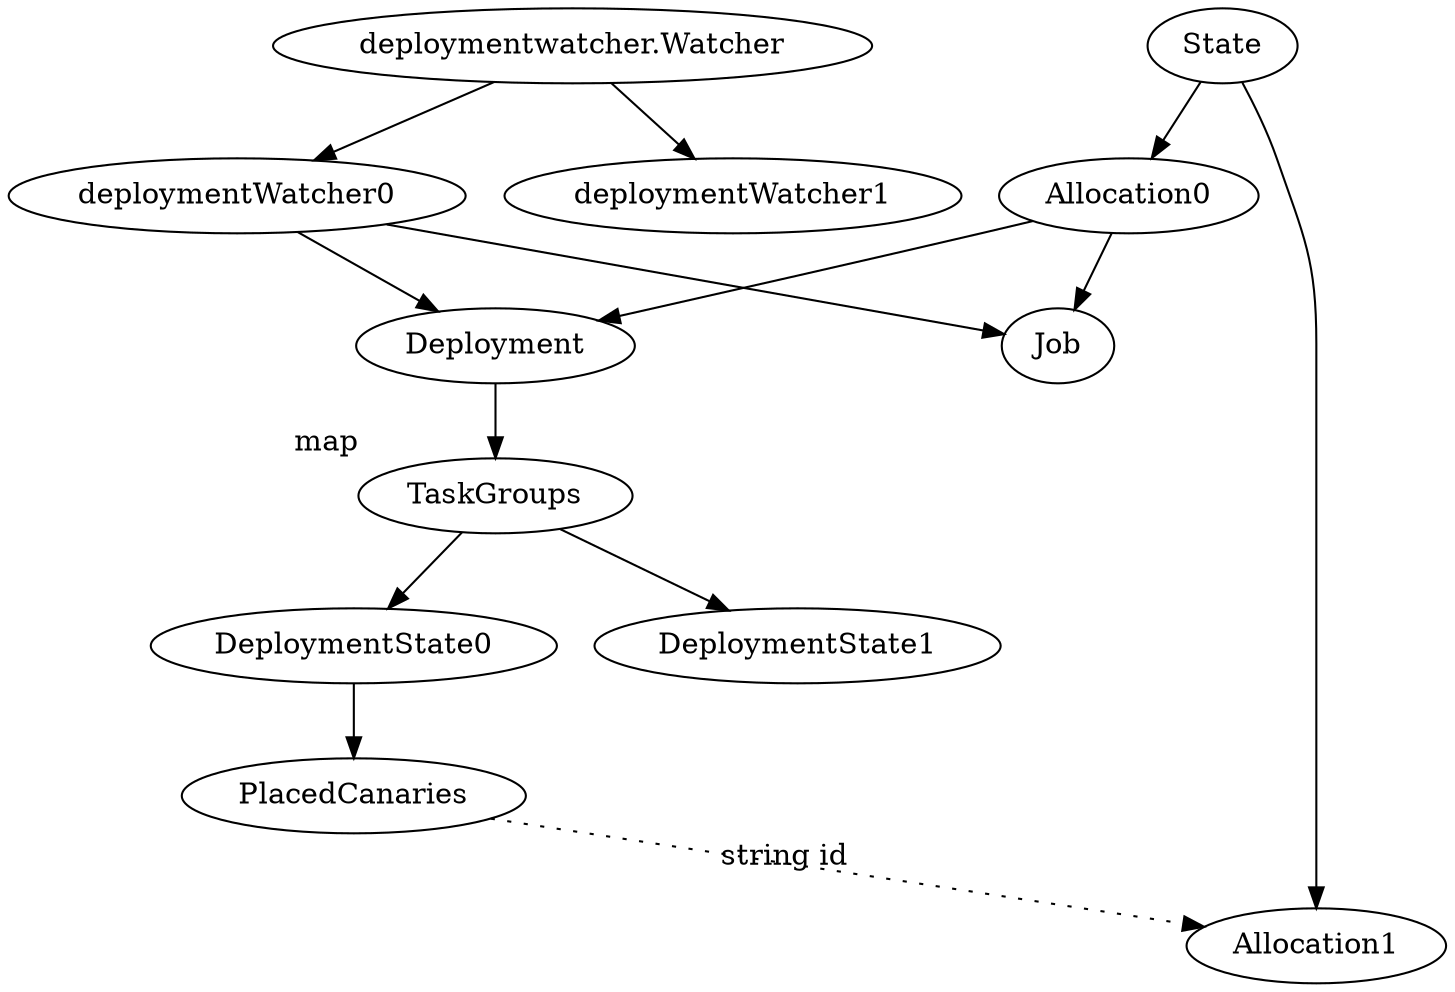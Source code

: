 digraph {
	subgraph {
		"deploymentwatcher.Watcher" -> "deploymentWatcher0";
		"deploymentwatcher.Watcher" -> "deploymentWatcher1";

		"deploymentWatcher0" -> Job;
		"deploymentWatcher0" -> Deployment;

		Deployment -> TaskGroups
		TaskGroups[xlabel="map"]
		TaskGroups -> DeploymentState1;
		TaskGroups -> DeploymentState0;

		DeploymentState0 -> PlacedCanaries
		// PlacedCanaries[label=<PlacedCanaries<br/><font point-size="10">[]String Allocation IDs</font>>]
		// PlacedCanaries[xlabel="[]String (Allocation.ID)"]
		PlacedCanaries -> Allocation1[style=dotted,weight=0,xlabel="string id"]
	}

	subgraph {
		State -> Allocation0;
		State -> Allocation1;
		Allocation0 -> Job;
		Allocation0 -> Deployment;
	}

}
